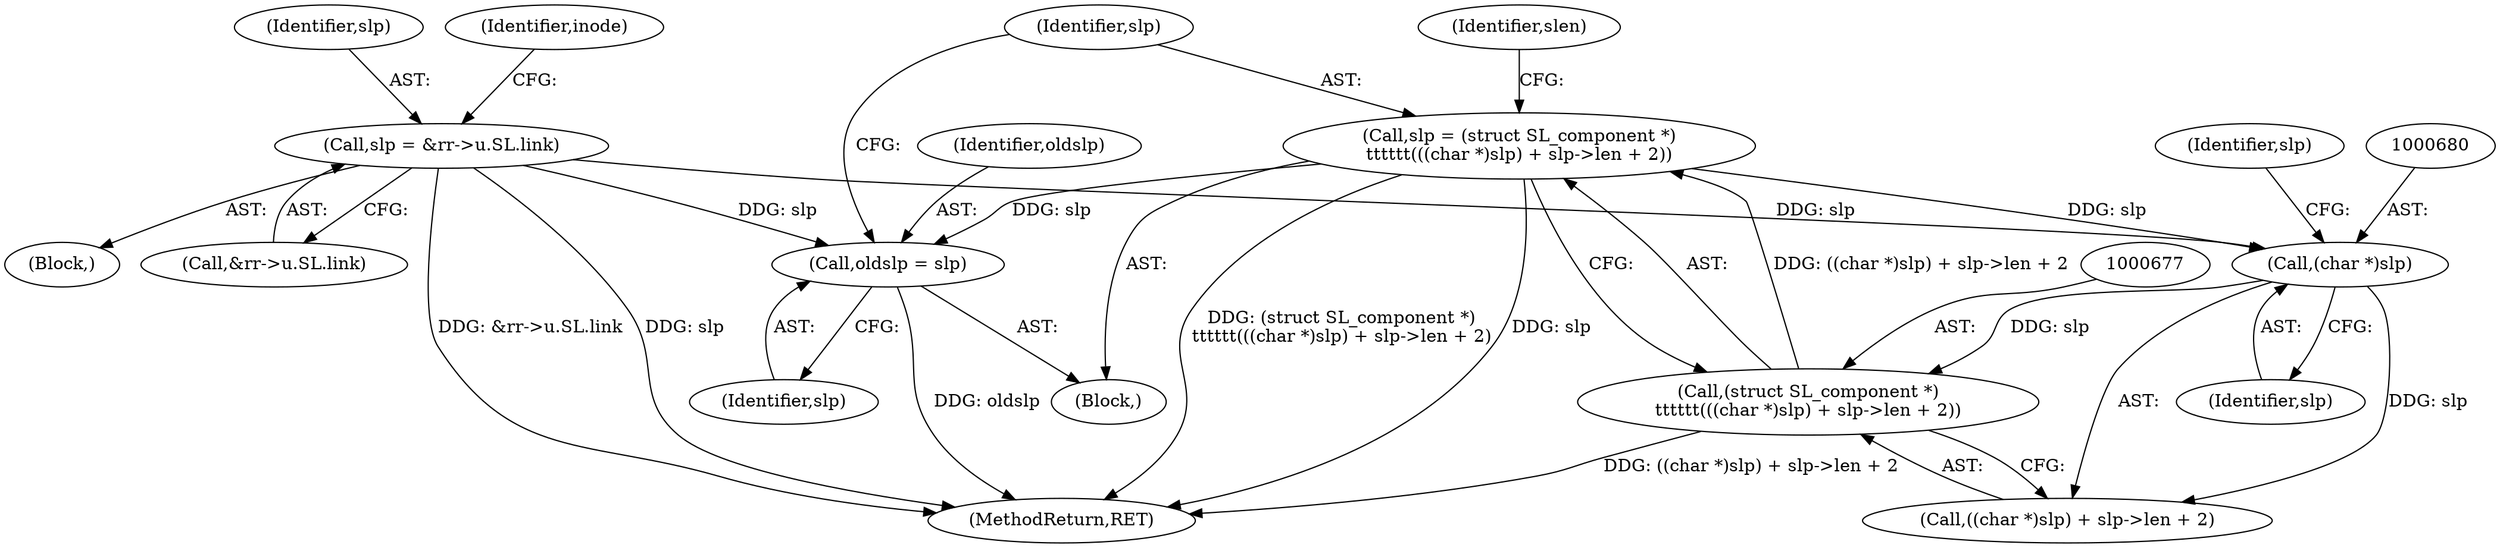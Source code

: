 digraph "0_linux_410dd3cf4c9b36f27ed4542ee18b1af5e68645a4_2@pointer" {
"1000671" [label="(Call,oldslp = slp)"];
"1000598" [label="(Call,slp = &rr->u.SL.link)"];
"1000674" [label="(Call,slp = (struct SL_component *)\n\t\t\t\t\t\t(((char *)slp) + slp->len + 2))"];
"1000676" [label="(Call,(struct SL_component *)\n\t\t\t\t\t\t(((char *)slp) + slp->len + 2))"];
"1000679" [label="(Call,(char *)slp)"];
"1000617" [label="(Block,)"];
"1000675" [label="(Identifier,slp)"];
"1000689" [label="(Identifier,slen)"];
"1000672" [label="(Identifier,oldslp)"];
"1000610" [label="(Identifier,inode)"];
"1000676" [label="(Call,(struct SL_component *)\n\t\t\t\t\t\t(((char *)slp) + slp->len + 2))"];
"1000681" [label="(Identifier,slp)"];
"1000673" [label="(Identifier,slp)"];
"1000587" [label="(Block,)"];
"1000600" [label="(Call,&rr->u.SL.link)"];
"1000684" [label="(Identifier,slp)"];
"1000678" [label="(Call,((char *)slp) + slp->len + 2)"];
"1000982" [label="(MethodReturn,RET)"];
"1000679" [label="(Call,(char *)slp)"];
"1000598" [label="(Call,slp = &rr->u.SL.link)"];
"1000674" [label="(Call,slp = (struct SL_component *)\n\t\t\t\t\t\t(((char *)slp) + slp->len + 2))"];
"1000599" [label="(Identifier,slp)"];
"1000671" [label="(Call,oldslp = slp)"];
"1000671" -> "1000617"  [label="AST: "];
"1000671" -> "1000673"  [label="CFG: "];
"1000672" -> "1000671"  [label="AST: "];
"1000673" -> "1000671"  [label="AST: "];
"1000675" -> "1000671"  [label="CFG: "];
"1000671" -> "1000982"  [label="DDG: oldslp"];
"1000598" -> "1000671"  [label="DDG: slp"];
"1000674" -> "1000671"  [label="DDG: slp"];
"1000598" -> "1000587"  [label="AST: "];
"1000598" -> "1000600"  [label="CFG: "];
"1000599" -> "1000598"  [label="AST: "];
"1000600" -> "1000598"  [label="AST: "];
"1000610" -> "1000598"  [label="CFG: "];
"1000598" -> "1000982"  [label="DDG: slp"];
"1000598" -> "1000982"  [label="DDG: &rr->u.SL.link"];
"1000598" -> "1000679"  [label="DDG: slp"];
"1000674" -> "1000617"  [label="AST: "];
"1000674" -> "1000676"  [label="CFG: "];
"1000675" -> "1000674"  [label="AST: "];
"1000676" -> "1000674"  [label="AST: "];
"1000689" -> "1000674"  [label="CFG: "];
"1000674" -> "1000982"  [label="DDG: (struct SL_component *)\n\t\t\t\t\t\t(((char *)slp) + slp->len + 2)"];
"1000674" -> "1000982"  [label="DDG: slp"];
"1000676" -> "1000674"  [label="DDG: ((char *)slp) + slp->len + 2"];
"1000674" -> "1000679"  [label="DDG: slp"];
"1000676" -> "1000678"  [label="CFG: "];
"1000677" -> "1000676"  [label="AST: "];
"1000678" -> "1000676"  [label="AST: "];
"1000676" -> "1000982"  [label="DDG: ((char *)slp) + slp->len + 2"];
"1000679" -> "1000676"  [label="DDG: slp"];
"1000679" -> "1000678"  [label="AST: "];
"1000679" -> "1000681"  [label="CFG: "];
"1000680" -> "1000679"  [label="AST: "];
"1000681" -> "1000679"  [label="AST: "];
"1000684" -> "1000679"  [label="CFG: "];
"1000679" -> "1000678"  [label="DDG: slp"];
}
